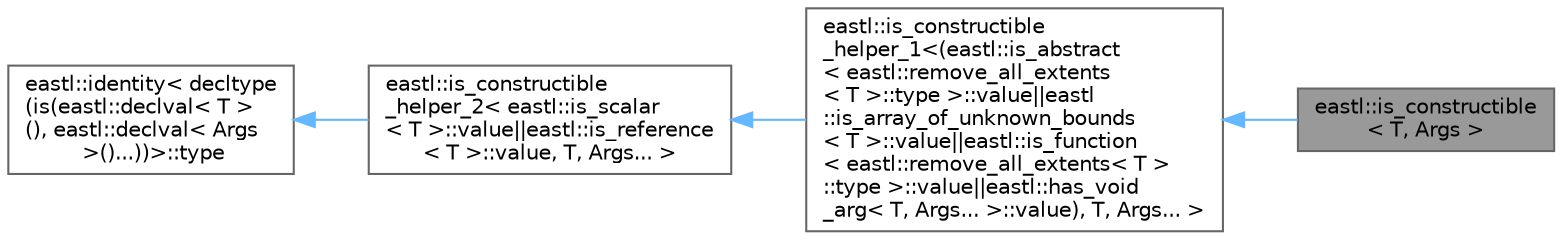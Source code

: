 digraph "eastl::is_constructible&lt; T, Args &gt;"
{
 // LATEX_PDF_SIZE
  bgcolor="transparent";
  edge [fontname=Helvetica,fontsize=10,labelfontname=Helvetica,labelfontsize=10];
  node [fontname=Helvetica,fontsize=10,shape=box,height=0.2,width=0.4];
  rankdir="LR";
  Node1 [id="Node000001",label="eastl::is_constructible\l\< T, Args \>",height=0.2,width=0.4,color="gray40", fillcolor="grey60", style="filled", fontcolor="black",tooltip=" "];
  Node2 -> Node1 [id="edge1_Node000001_Node000002",dir="back",color="steelblue1",style="solid",tooltip=" "];
  Node2 [id="Node000002",label="eastl::is_constructible\l_helper_1\<(eastl::is_abstract\l\< eastl::remove_all_extents\l\< T \>::type \>::value\|\|eastl\l::is_array_of_unknown_bounds\l\< T \>::value\|\|eastl::is_function\l\< eastl::remove_all_extents\< T \>\l::type \>::value\|\|eastl::has_void\l_arg\< T, Args... \>::value), T, Args... \>",height=0.2,width=0.4,color="gray40", fillcolor="white", style="filled",URL="$structeastl_1_1is__constructible__helper__1.html",tooltip=" "];
  Node3 -> Node2 [id="edge2_Node000002_Node000003",dir="back",color="steelblue1",style="solid",tooltip=" "];
  Node3 [id="Node000003",label="eastl::is_constructible\l_helper_2\< eastl::is_scalar\l\< T \>::value\|\|eastl::is_reference\l\< T \>::value, T, Args... \>",height=0.2,width=0.4,color="gray40", fillcolor="white", style="filled",URL="$structeastl_1_1is__constructible__helper__2.html",tooltip=" "];
  Node4 -> Node3 [id="edge3_Node000003_Node000004",dir="back",color="steelblue1",style="solid",tooltip=" "];
  Node4 [id="Node000004",label="eastl::identity\< decltype\l(is(eastl::declval\< T \>\l(), eastl::declval\< Args\l \>()...))\>::type",height=0.2,width=0.4,color="gray40", fillcolor="white", style="filled",tooltip=" "];
}
